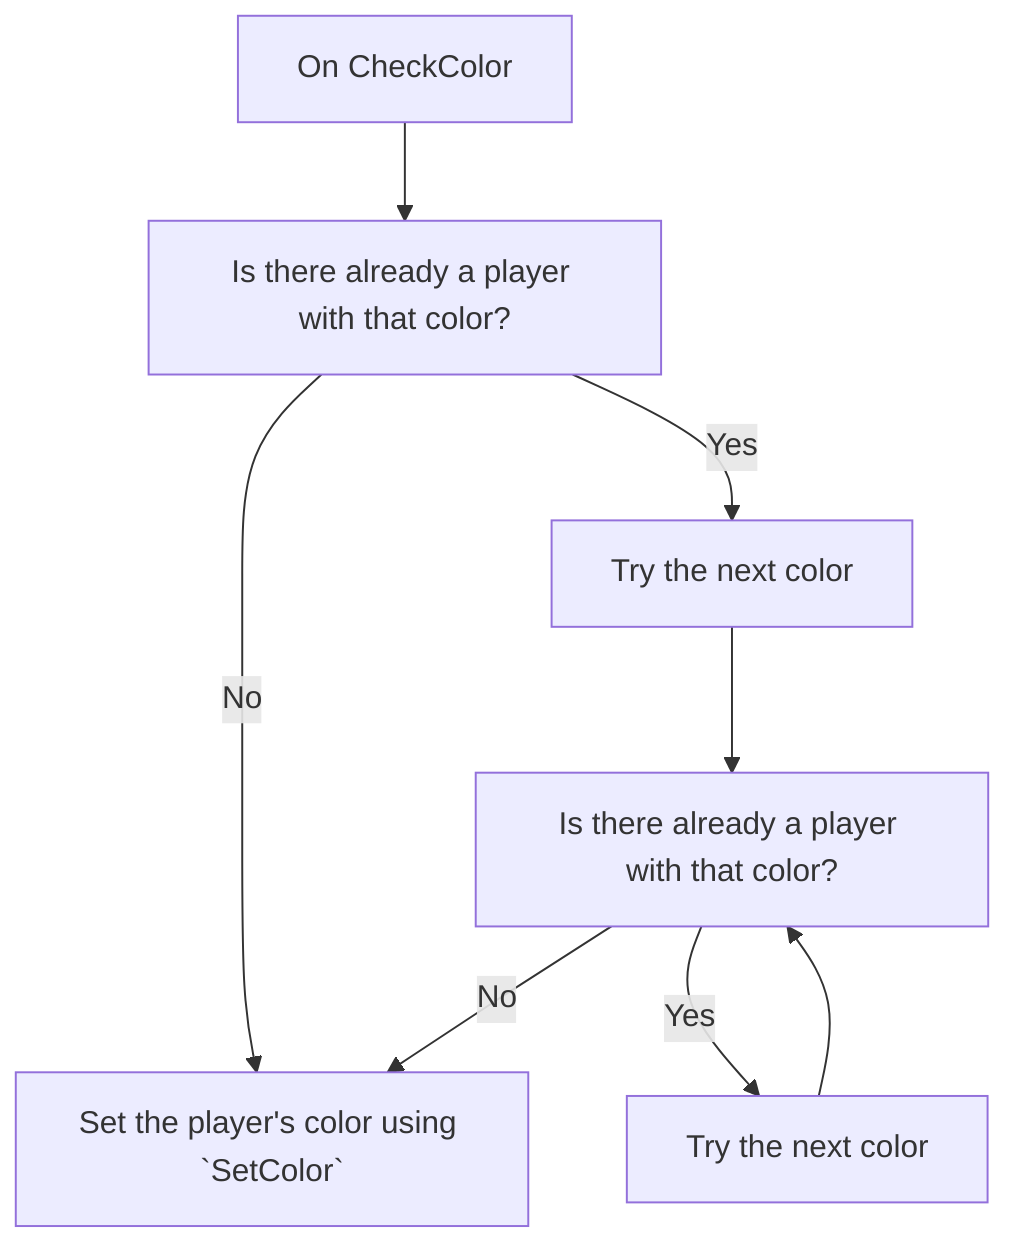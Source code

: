 flowchart TB
    checkColor[On CheckColor] --> alreadyExists
    alreadyExists[Is there already a player with that color?]

    alreadyExists -- Yes --> tryNextColor
    alreadyExists -- No --> send

    tryNextColor[Try the next color] --> loop

    loop[Is there already a player with that color?]

    loop -- No --> send
    loop -- Yes --> tryTheNextColor
    tryTheNextColor[Try the next color] --> loop

    send[Set the player's color using `SetColor`]